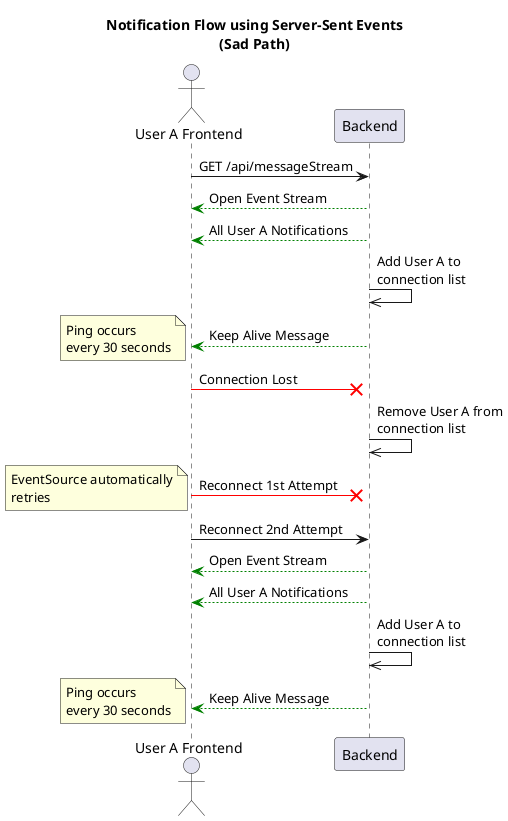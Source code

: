 @startuml
title Notification Flow using Server-Sent Events\n(Sad Path)

actor "User A Frontend"

"User A Frontend" -> Backend: GET /api/messageStream
Backend -[#green]-> "User A Frontend": Open Event Stream
Backend -[#green]-> "User A Frontend": All User A Notifications
Backend ->> Backend: Add User A to\nconnection list

Backend -[#green]-> "User A Frontend": Keep Alive Message
note left: Ping occurs\nevery 30 seconds

"User A Frontend" -[#red]>x Backend: Connection Lost
Backend ->> Backend: Remove User A from\nconnection list

"User A Frontend" -[#red]>x Backend: Reconnect 1st Attempt
note left: EventSource automatically\nretries
"User A Frontend" -> Backend: Reconnect 2nd Attempt
Backend -[#green]-> "User A Frontend": Open Event Stream
Backend -[#green]-> "User A Frontend": All User A Notifications
Backend ->> Backend: Add User A to\nconnection list

Backend -[#green]-> "User A Frontend": Keep Alive Message
note left: Ping occurs\nevery 30 seconds

@enduml